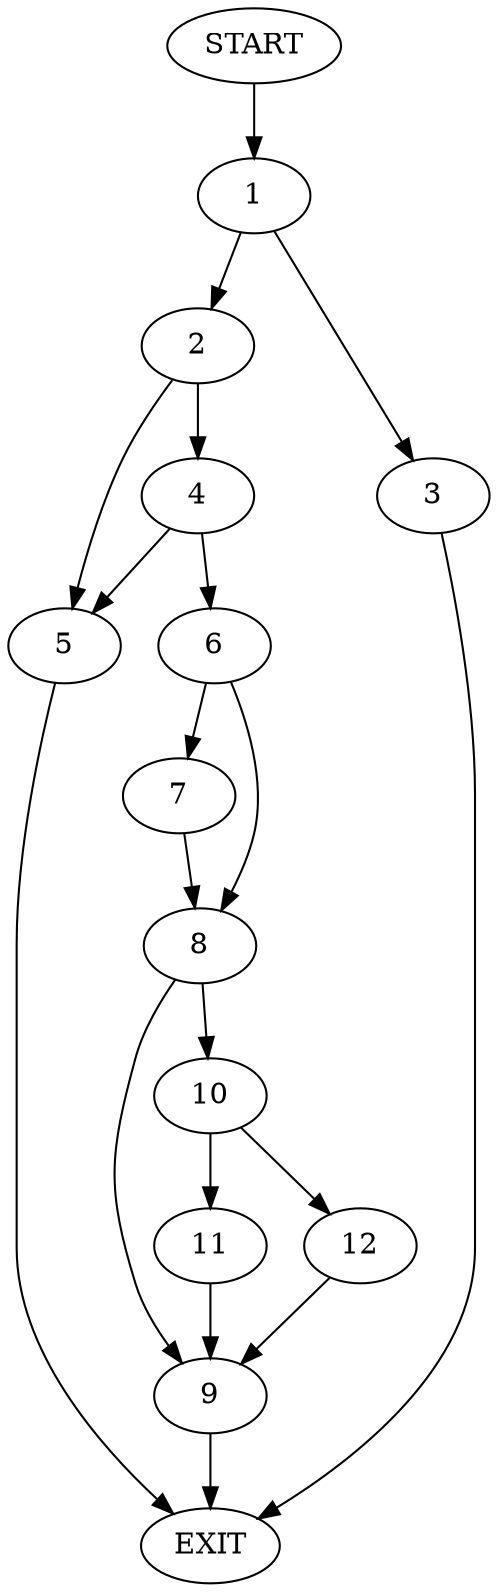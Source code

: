 digraph {
0 [label="START"]
13 [label="EXIT"]
0 -> 1
1 -> 2
1 -> 3
2 -> 4
2 -> 5
3 -> 13
5 -> 13
4 -> 6
4 -> 5
6 -> 7
6 -> 8
7 -> 8
8 -> 9
8 -> 10
10 -> 11
10 -> 12
9 -> 13
12 -> 9
11 -> 9
}
